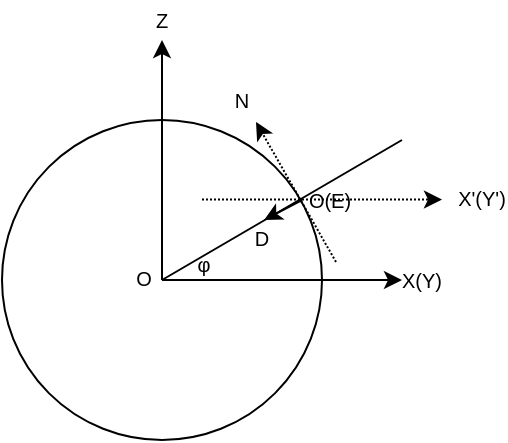<mxfile version="22.0.3" type="device">
  <diagram name="第 1 页" id="vCvP0_fyoK6c63mQwlZR">
    <mxGraphModel dx="378" dy="265" grid="1" gridSize="10" guides="1" tooltips="1" connect="1" arrows="1" fold="1" page="1" pageScale="1" pageWidth="827" pageHeight="1169" math="0" shadow="0">
      <root>
        <mxCell id="0" />
        <mxCell id="1" parent="0" />
        <mxCell id="00KRPiZMxSmSsJs6XVJr-1" value="" style="ellipse;whiteSpace=wrap;html=1;aspect=fixed;" vertex="1" parent="1">
          <mxGeometry x="240" y="240" width="160" height="160" as="geometry" />
        </mxCell>
        <mxCell id="00KRPiZMxSmSsJs6XVJr-4" value="" style="endArrow=classic;html=1;rounded=0;" edge="1" parent="1">
          <mxGeometry width="50" height="50" relative="1" as="geometry">
            <mxPoint x="320" y="320" as="sourcePoint" />
            <mxPoint x="440" y="320" as="targetPoint" />
          </mxGeometry>
        </mxCell>
        <mxCell id="00KRPiZMxSmSsJs6XVJr-5" value="" style="endArrow=classic;html=1;rounded=0;" edge="1" parent="1">
          <mxGeometry width="50" height="50" relative="1" as="geometry">
            <mxPoint x="320" y="320" as="sourcePoint" />
            <mxPoint x="320" y="200" as="targetPoint" />
          </mxGeometry>
        </mxCell>
        <mxCell id="00KRPiZMxSmSsJs6XVJr-7" value="" style="endArrow=none;html=1;rounded=0;" edge="1" parent="1">
          <mxGeometry width="50" height="50" relative="1" as="geometry">
            <mxPoint x="320" y="320" as="sourcePoint" />
            <mxPoint x="440" y="250" as="targetPoint" />
          </mxGeometry>
        </mxCell>
        <mxCell id="00KRPiZMxSmSsJs6XVJr-9" value="" style="endArrow=classic;html=1;rounded=0;dashed=1;dashPattern=1 1;" edge="1" parent="1">
          <mxGeometry width="50" height="50" relative="1" as="geometry">
            <mxPoint x="407" y="311" as="sourcePoint" />
            <mxPoint x="367" y="241" as="targetPoint" />
          </mxGeometry>
        </mxCell>
        <mxCell id="00KRPiZMxSmSsJs6XVJr-10" value="&lt;font style=&quot;font-size: 10px;&quot;&gt;N&lt;/font&gt;" style="text;html=1;strokeColor=none;fillColor=none;align=center;verticalAlign=middle;whiteSpace=wrap;rounded=0;" vertex="1" parent="1">
          <mxGeometry x="350" y="220" width="20" height="20" as="geometry" />
        </mxCell>
        <mxCell id="00KRPiZMxSmSsJs6XVJr-11" value="&lt;font style=&quot;font-size: 10px;&quot;&gt;X(Y)&lt;/font&gt;" style="text;html=1;strokeColor=none;fillColor=none;align=center;verticalAlign=middle;whiteSpace=wrap;rounded=0;" vertex="1" parent="1">
          <mxGeometry x="440" y="310" width="20" height="20" as="geometry" />
        </mxCell>
        <mxCell id="00KRPiZMxSmSsJs6XVJr-12" value="&lt;font style=&quot;font-size: 10px;&quot;&gt;Z&lt;/font&gt;" style="text;html=1;strokeColor=none;fillColor=none;align=center;verticalAlign=middle;whiteSpace=wrap;rounded=0;" vertex="1" parent="1">
          <mxGeometry x="310" y="180" width="20" height="20" as="geometry" />
        </mxCell>
        <mxCell id="00KRPiZMxSmSsJs6XVJr-13" value="&lt;font style=&quot;font-size: 10px;&quot;&gt;O&lt;/font&gt;" style="text;html=1;strokeColor=none;fillColor=none;align=center;verticalAlign=middle;whiteSpace=wrap;rounded=0;" vertex="1" parent="1">
          <mxGeometry x="301" y="309" width="20" height="20" as="geometry" />
        </mxCell>
        <mxCell id="00KRPiZMxSmSsJs6XVJr-14" value="&lt;font style=&quot;font-size: 10px;&quot;&gt;O(E)&lt;/font&gt;" style="text;html=1;strokeColor=none;fillColor=none;align=center;verticalAlign=middle;whiteSpace=wrap;rounded=0;" vertex="1" parent="1">
          <mxGeometry x="394" y="270" width="20" height="20" as="geometry" />
        </mxCell>
        <mxCell id="00KRPiZMxSmSsJs6XVJr-15" value="" style="endArrow=classic;html=1;rounded=0;" edge="1" parent="1">
          <mxGeometry width="50" height="50" relative="1" as="geometry">
            <mxPoint x="390" y="280" as="sourcePoint" />
            <mxPoint x="371" y="290" as="targetPoint" />
          </mxGeometry>
        </mxCell>
        <mxCell id="00KRPiZMxSmSsJs6XVJr-16" value="&lt;font style=&quot;font-size: 10px;&quot;&gt;D&lt;/font&gt;" style="text;html=1;strokeColor=none;fillColor=none;align=center;verticalAlign=middle;whiteSpace=wrap;rounded=0;" vertex="1" parent="1">
          <mxGeometry x="360" y="289" width="20" height="20" as="geometry" />
        </mxCell>
        <mxCell id="00KRPiZMxSmSsJs6XVJr-18" value="" style="endArrow=classic;html=1;rounded=0;dashed=1;dashPattern=1 1;" edge="1" parent="1">
          <mxGeometry width="50" height="50" relative="1" as="geometry">
            <mxPoint x="340" y="279.76" as="sourcePoint" />
            <mxPoint x="460" y="279.76" as="targetPoint" />
          </mxGeometry>
        </mxCell>
        <mxCell id="00KRPiZMxSmSsJs6XVJr-19" value="&lt;font style=&quot;font-size: 10px;&quot;&gt;X&#39;(Y&#39;)&lt;/font&gt;" style="text;html=1;strokeColor=none;fillColor=none;align=center;verticalAlign=middle;whiteSpace=wrap;rounded=0;" vertex="1" parent="1">
          <mxGeometry x="470" y="269" width="20" height="20" as="geometry" />
        </mxCell>
        <mxCell id="00KRPiZMxSmSsJs6XVJr-20" value="&lt;span style=&quot;font-size: 10px;&quot;&gt;φ&lt;/span&gt;" style="text;html=1;strokeColor=none;fillColor=none;align=center;verticalAlign=middle;whiteSpace=wrap;rounded=0;" vertex="1" parent="1">
          <mxGeometry x="331" y="302" width="20" height="20" as="geometry" />
        </mxCell>
      </root>
    </mxGraphModel>
  </diagram>
</mxfile>
